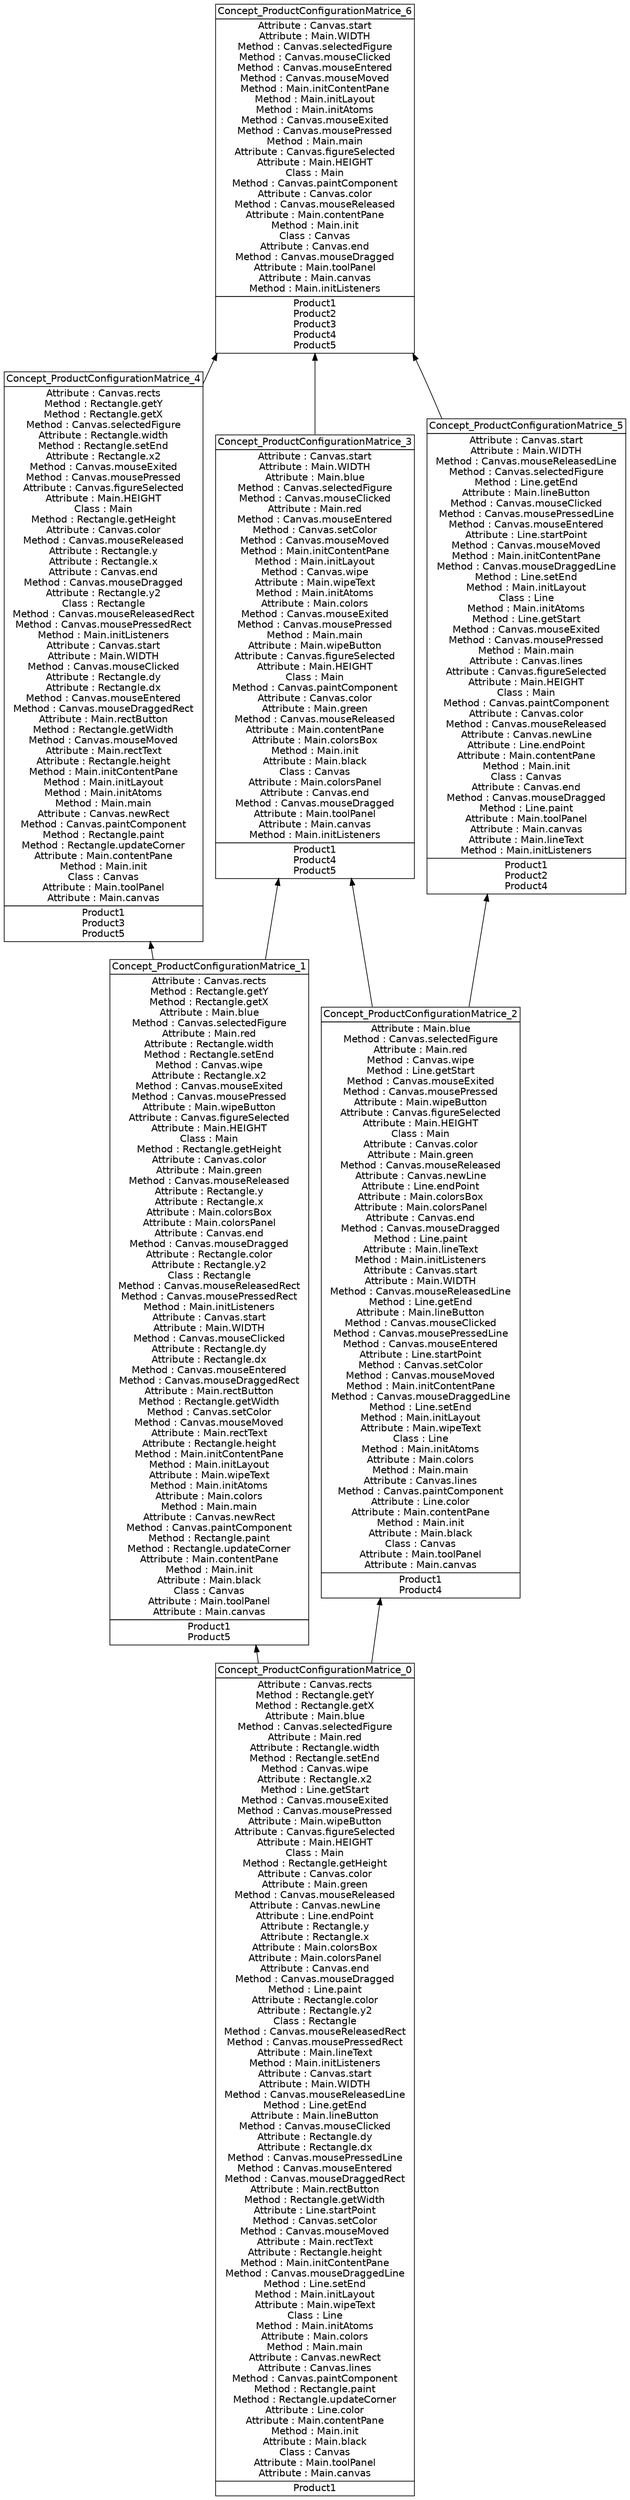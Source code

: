 digraph G { 
	rankdir=BT;
	margin=0;
	node [margin="0.03,0.03",fontname="DejaVu Sans"];
	ranksep=0.3;
	nodesep=0.2;
//graph[label="name:ProductConfigurationMatrice,concept number:7,object number:5,attribute number:76"
0 [shape=none,label=<<table border="0" cellborder="1" cellspacing="0" port="p"><tr><td>Concept_ProductConfigurationMatrice_6</td></tr><tr><td>Attribute : Canvas.start<br/>Attribute : Main.WIDTH<br/>Method : Canvas.selectedFigure<br/>Method : Canvas.mouseClicked<br/>Method : Canvas.mouseEntered<br/>Method : Canvas.mouseMoved<br/>Method : Main.initContentPane<br/>Method : Main.initLayout<br/>Method : Main.initAtoms<br/>Method : Canvas.mouseExited<br/>Method : Canvas.mousePressed<br/>Method : Main.main<br/>Attribute : Canvas.figureSelected<br/>Attribute : Main.HEIGHT<br/>Class : Main<br/>Method : Canvas.paintComponent<br/>Attribute : Canvas.color<br/>Method : Canvas.mouseReleased<br/>Attribute : Main.contentPane<br/>Method : Main.init<br/>Class : Canvas<br/>Attribute : Canvas.end<br/>Method : Canvas.mouseDragged<br/>Attribute : Main.toolPanel<br/>Attribute : Main.canvas<br/>Method : Main.initListeners<br/></td></tr><tr><td>Product1<br/>Product2<br/>Product3<br/>Product4<br/>Product5<br/></td></tr></table>>];
1 [shape=none,label=<<table border="0" cellborder="1" cellspacing="0" port="p"><tr><td>Concept_ProductConfigurationMatrice_5</td></tr><tr><td>Attribute : Canvas.start<br/>Attribute : Main.WIDTH<br/>Method : Canvas.mouseReleasedLine<br/>Method : Canvas.selectedFigure<br/>Method : Line.getEnd<br/>Attribute : Main.lineButton<br/>Method : Canvas.mouseClicked<br/>Method : Canvas.mousePressedLine<br/>Method : Canvas.mouseEntered<br/>Attribute : Line.startPoint<br/>Method : Canvas.mouseMoved<br/>Method : Main.initContentPane<br/>Method : Canvas.mouseDraggedLine<br/>Method : Line.setEnd<br/>Method : Main.initLayout<br/>Class : Line<br/>Method : Main.initAtoms<br/>Method : Line.getStart<br/>Method : Canvas.mouseExited<br/>Method : Canvas.mousePressed<br/>Method : Main.main<br/>Attribute : Canvas.lines<br/>Attribute : Canvas.figureSelected<br/>Attribute : Main.HEIGHT<br/>Class : Main<br/>Method : Canvas.paintComponent<br/>Attribute : Canvas.color<br/>Method : Canvas.mouseReleased<br/>Attribute : Canvas.newLine<br/>Attribute : Line.endPoint<br/>Attribute : Main.contentPane<br/>Method : Main.init<br/>Class : Canvas<br/>Attribute : Canvas.end<br/>Method : Canvas.mouseDragged<br/>Method : Line.paint<br/>Attribute : Main.toolPanel<br/>Attribute : Main.canvas<br/>Attribute : Main.lineText<br/>Method : Main.initListeners<br/></td></tr><tr><td>Product1<br/>Product2<br/>Product4<br/></td></tr></table>>];
2 [shape=none,label=<<table border="0" cellborder="1" cellspacing="0" port="p"><tr><td>Concept_ProductConfigurationMatrice_0</td></tr><tr><td>Attribute : Canvas.rects<br/>Method : Rectangle.getY<br/>Method : Rectangle.getX<br/>Attribute : Main.blue<br/>Method : Canvas.selectedFigure<br/>Attribute : Main.red<br/>Attribute : Rectangle.width<br/>Method : Rectangle.setEnd<br/>Method : Canvas.wipe<br/>Attribute : Rectangle.x2<br/>Method : Line.getStart<br/>Method : Canvas.mouseExited<br/>Method : Canvas.mousePressed<br/>Attribute : Main.wipeButton<br/>Attribute : Canvas.figureSelected<br/>Attribute : Main.HEIGHT<br/>Class : Main<br/>Method : Rectangle.getHeight<br/>Attribute : Canvas.color<br/>Attribute : Main.green<br/>Method : Canvas.mouseReleased<br/>Attribute : Canvas.newLine<br/>Attribute : Line.endPoint<br/>Attribute : Rectangle.y<br/>Attribute : Rectangle.x<br/>Attribute : Main.colorsBox<br/>Attribute : Main.colorsPanel<br/>Attribute : Canvas.end<br/>Method : Canvas.mouseDragged<br/>Method : Line.paint<br/>Attribute : Rectangle.color<br/>Attribute : Rectangle.y2<br/>Class : Rectangle<br/>Method : Canvas.mouseReleasedRect<br/>Method : Canvas.mousePressedRect<br/>Attribute : Main.lineText<br/>Method : Main.initListeners<br/>Attribute : Canvas.start<br/>Attribute : Main.WIDTH<br/>Method : Canvas.mouseReleasedLine<br/>Method : Line.getEnd<br/>Attribute : Main.lineButton<br/>Method : Canvas.mouseClicked<br/>Attribute : Rectangle.dy<br/>Attribute : Rectangle.dx<br/>Method : Canvas.mousePressedLine<br/>Method : Canvas.mouseEntered<br/>Method : Canvas.mouseDraggedRect<br/>Attribute : Main.rectButton<br/>Method : Rectangle.getWidth<br/>Attribute : Line.startPoint<br/>Method : Canvas.setColor<br/>Method : Canvas.mouseMoved<br/>Attribute : Main.rectText<br/>Attribute : Rectangle.height<br/>Method : Main.initContentPane<br/>Method : Canvas.mouseDraggedLine<br/>Method : Line.setEnd<br/>Method : Main.initLayout<br/>Attribute : Main.wipeText<br/>Class : Line<br/>Method : Main.initAtoms<br/>Attribute : Main.colors<br/>Method : Main.main<br/>Attribute : Canvas.newRect<br/>Attribute : Canvas.lines<br/>Method : Canvas.paintComponent<br/>Method : Rectangle.paint<br/>Method : Rectangle.updateCorner<br/>Attribute : Line.color<br/>Attribute : Main.contentPane<br/>Method : Main.init<br/>Attribute : Main.black<br/>Class : Canvas<br/>Attribute : Main.toolPanel<br/>Attribute : Main.canvas<br/></td></tr><tr><td>Product1<br/></td></tr></table>>];
3 [shape=none,label=<<table border="0" cellborder="1" cellspacing="0" port="p"><tr><td>Concept_ProductConfigurationMatrice_4</td></tr><tr><td>Attribute : Canvas.rects<br/>Method : Rectangle.getY<br/>Method : Rectangle.getX<br/>Method : Canvas.selectedFigure<br/>Attribute : Rectangle.width<br/>Method : Rectangle.setEnd<br/>Attribute : Rectangle.x2<br/>Method : Canvas.mouseExited<br/>Method : Canvas.mousePressed<br/>Attribute : Canvas.figureSelected<br/>Attribute : Main.HEIGHT<br/>Class : Main<br/>Method : Rectangle.getHeight<br/>Attribute : Canvas.color<br/>Method : Canvas.mouseReleased<br/>Attribute : Rectangle.y<br/>Attribute : Rectangle.x<br/>Attribute : Canvas.end<br/>Method : Canvas.mouseDragged<br/>Attribute : Rectangle.y2<br/>Class : Rectangle<br/>Method : Canvas.mouseReleasedRect<br/>Method : Canvas.mousePressedRect<br/>Method : Main.initListeners<br/>Attribute : Canvas.start<br/>Attribute : Main.WIDTH<br/>Method : Canvas.mouseClicked<br/>Attribute : Rectangle.dy<br/>Attribute : Rectangle.dx<br/>Method : Canvas.mouseEntered<br/>Method : Canvas.mouseDraggedRect<br/>Attribute : Main.rectButton<br/>Method : Rectangle.getWidth<br/>Method : Canvas.mouseMoved<br/>Attribute : Main.rectText<br/>Attribute : Rectangle.height<br/>Method : Main.initContentPane<br/>Method : Main.initLayout<br/>Method : Main.initAtoms<br/>Method : Main.main<br/>Attribute : Canvas.newRect<br/>Method : Canvas.paintComponent<br/>Method : Rectangle.paint<br/>Method : Rectangle.updateCorner<br/>Attribute : Main.contentPane<br/>Method : Main.init<br/>Class : Canvas<br/>Attribute : Main.toolPanel<br/>Attribute : Main.canvas<br/></td></tr><tr><td>Product1<br/>Product3<br/>Product5<br/></td></tr></table>>];
4 [shape=none,label=<<table border="0" cellborder="1" cellspacing="0" port="p"><tr><td>Concept_ProductConfigurationMatrice_1</td></tr><tr><td>Attribute : Canvas.rects<br/>Method : Rectangle.getY<br/>Method : Rectangle.getX<br/>Attribute : Main.blue<br/>Method : Canvas.selectedFigure<br/>Attribute : Main.red<br/>Attribute : Rectangle.width<br/>Method : Rectangle.setEnd<br/>Method : Canvas.wipe<br/>Attribute : Rectangle.x2<br/>Method : Canvas.mouseExited<br/>Method : Canvas.mousePressed<br/>Attribute : Main.wipeButton<br/>Attribute : Canvas.figureSelected<br/>Attribute : Main.HEIGHT<br/>Class : Main<br/>Method : Rectangle.getHeight<br/>Attribute : Canvas.color<br/>Attribute : Main.green<br/>Method : Canvas.mouseReleased<br/>Attribute : Rectangle.y<br/>Attribute : Rectangle.x<br/>Attribute : Main.colorsBox<br/>Attribute : Main.colorsPanel<br/>Attribute : Canvas.end<br/>Method : Canvas.mouseDragged<br/>Attribute : Rectangle.color<br/>Attribute : Rectangle.y2<br/>Class : Rectangle<br/>Method : Canvas.mouseReleasedRect<br/>Method : Canvas.mousePressedRect<br/>Method : Main.initListeners<br/>Attribute : Canvas.start<br/>Attribute : Main.WIDTH<br/>Method : Canvas.mouseClicked<br/>Attribute : Rectangle.dy<br/>Attribute : Rectangle.dx<br/>Method : Canvas.mouseEntered<br/>Method : Canvas.mouseDraggedRect<br/>Attribute : Main.rectButton<br/>Method : Rectangle.getWidth<br/>Method : Canvas.setColor<br/>Method : Canvas.mouseMoved<br/>Attribute : Main.rectText<br/>Attribute : Rectangle.height<br/>Method : Main.initContentPane<br/>Method : Main.initLayout<br/>Attribute : Main.wipeText<br/>Method : Main.initAtoms<br/>Attribute : Main.colors<br/>Method : Main.main<br/>Attribute : Canvas.newRect<br/>Method : Canvas.paintComponent<br/>Method : Rectangle.paint<br/>Method : Rectangle.updateCorner<br/>Attribute : Main.contentPane<br/>Method : Main.init<br/>Attribute : Main.black<br/>Class : Canvas<br/>Attribute : Main.toolPanel<br/>Attribute : Main.canvas<br/></td></tr><tr><td>Product1<br/>Product5<br/></td></tr></table>>];
5 [shape=none,label=<<table border="0" cellborder="1" cellspacing="0" port="p"><tr><td>Concept_ProductConfigurationMatrice_2</td></tr><tr><td>Attribute : Main.blue<br/>Method : Canvas.selectedFigure<br/>Attribute : Main.red<br/>Method : Canvas.wipe<br/>Method : Line.getStart<br/>Method : Canvas.mouseExited<br/>Method : Canvas.mousePressed<br/>Attribute : Main.wipeButton<br/>Attribute : Canvas.figureSelected<br/>Attribute : Main.HEIGHT<br/>Class : Main<br/>Attribute : Canvas.color<br/>Attribute : Main.green<br/>Method : Canvas.mouseReleased<br/>Attribute : Canvas.newLine<br/>Attribute : Line.endPoint<br/>Attribute : Main.colorsBox<br/>Attribute : Main.colorsPanel<br/>Attribute : Canvas.end<br/>Method : Canvas.mouseDragged<br/>Method : Line.paint<br/>Attribute : Main.lineText<br/>Method : Main.initListeners<br/>Attribute : Canvas.start<br/>Attribute : Main.WIDTH<br/>Method : Canvas.mouseReleasedLine<br/>Method : Line.getEnd<br/>Attribute : Main.lineButton<br/>Method : Canvas.mouseClicked<br/>Method : Canvas.mousePressedLine<br/>Method : Canvas.mouseEntered<br/>Attribute : Line.startPoint<br/>Method : Canvas.setColor<br/>Method : Canvas.mouseMoved<br/>Method : Main.initContentPane<br/>Method : Canvas.mouseDraggedLine<br/>Method : Line.setEnd<br/>Method : Main.initLayout<br/>Attribute : Main.wipeText<br/>Class : Line<br/>Method : Main.initAtoms<br/>Attribute : Main.colors<br/>Method : Main.main<br/>Attribute : Canvas.lines<br/>Method : Canvas.paintComponent<br/>Attribute : Line.color<br/>Attribute : Main.contentPane<br/>Method : Main.init<br/>Attribute : Main.black<br/>Class : Canvas<br/>Attribute : Main.toolPanel<br/>Attribute : Main.canvas<br/></td></tr><tr><td>Product1<br/>Product4<br/></td></tr></table>>];
6 [shape=none,label=<<table border="0" cellborder="1" cellspacing="0" port="p"><tr><td>Concept_ProductConfigurationMatrice_3</td></tr><tr><td>Attribute : Canvas.start<br/>Attribute : Main.WIDTH<br/>Attribute : Main.blue<br/>Method : Canvas.selectedFigure<br/>Method : Canvas.mouseClicked<br/>Attribute : Main.red<br/>Method : Canvas.mouseEntered<br/>Method : Canvas.setColor<br/>Method : Canvas.mouseMoved<br/>Method : Main.initContentPane<br/>Method : Main.initLayout<br/>Method : Canvas.wipe<br/>Attribute : Main.wipeText<br/>Method : Main.initAtoms<br/>Attribute : Main.colors<br/>Method : Canvas.mouseExited<br/>Method : Canvas.mousePressed<br/>Method : Main.main<br/>Attribute : Main.wipeButton<br/>Attribute : Canvas.figureSelected<br/>Attribute : Main.HEIGHT<br/>Class : Main<br/>Method : Canvas.paintComponent<br/>Attribute : Canvas.color<br/>Attribute : Main.green<br/>Method : Canvas.mouseReleased<br/>Attribute : Main.contentPane<br/>Attribute : Main.colorsBox<br/>Method : Main.init<br/>Attribute : Main.black<br/>Class : Canvas<br/>Attribute : Main.colorsPanel<br/>Attribute : Canvas.end<br/>Method : Canvas.mouseDragged<br/>Attribute : Main.toolPanel<br/>Attribute : Main.canvas<br/>Method : Main.initListeners<br/></td></tr><tr><td>Product1<br/>Product4<br/>Product5<br/></td></tr></table>>];
	3:p -> 0:p
	6:p -> 0:p
	1:p -> 0:p
	5:p -> 1:p
	4:p -> 3:p
	2:p -> 4:p
	2:p -> 5:p
	4:p -> 6:p
	5:p -> 6:p
}